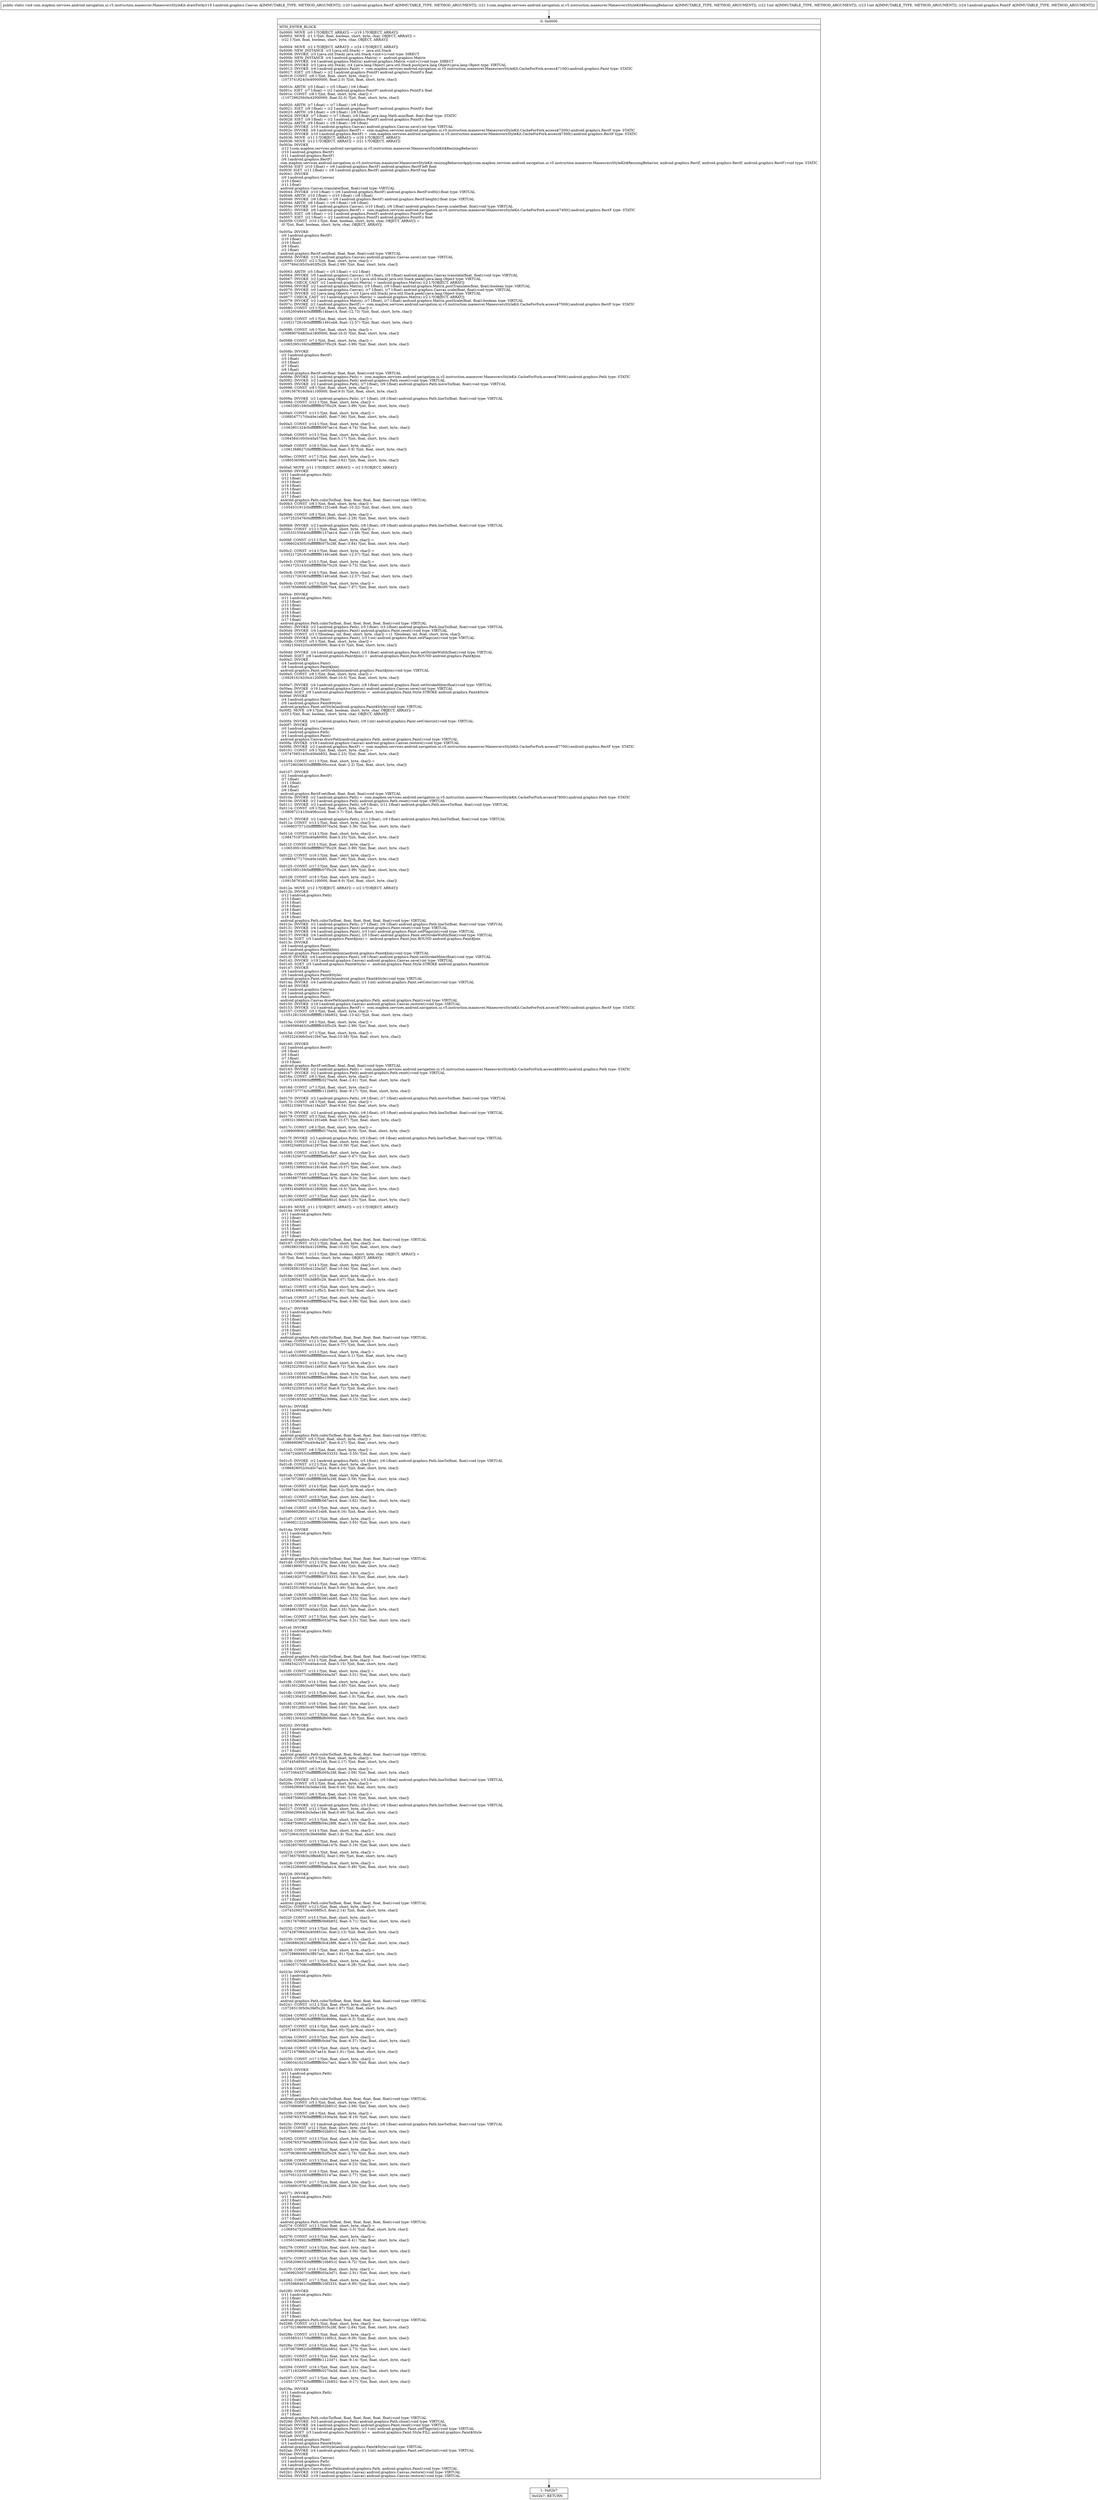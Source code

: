 digraph "CFG forcom.mapbox.services.android.navigation.ui.v5.instruction.maneuver.ManeuversStyleKit.drawFork(Landroid\/graphics\/Canvas;Landroid\/graphics\/RectF;Lcom\/mapbox\/services\/android\/navigation\/ui\/v5\/instruction\/maneuver\/ManeuversStyleKit$ResizingBehavior;IILandroid\/graphics\/PointF;)V" {
Node_0 [shape=record,label="{0\:\ 0x0000|MTH_ENTER_BLOCK\l|0x0000: MOVE  (r0 I:?[OBJECT, ARRAY]) = (r19 I:?[OBJECT, ARRAY]) \l0x0002: MOVE  (r1 I:?[int, float, boolean, short, byte, char, OBJECT, ARRAY]) = \l  (r22 I:?[int, float, boolean, short, byte, char, OBJECT, ARRAY])\l \l0x0004: MOVE  (r2 I:?[OBJECT, ARRAY]) = (r24 I:?[OBJECT, ARRAY]) \l0x0006: NEW_INSTANCE  (r3 I:java.util.Stack) =  java.util.Stack \l0x0008: INVOKE  (r3 I:java.util.Stack) java.util.Stack.\<init\>():void type: DIRECT \l0x000b: NEW_INSTANCE  (r4 I:android.graphics.Matrix) =  android.graphics.Matrix \l0x000d: INVOKE  (r4 I:android.graphics.Matrix) android.graphics.Matrix.\<init\>():void type: DIRECT \l0x0010: INVOKE  (r3 I:java.util.Stack), (r4 I:java.lang.Object) java.util.Stack.push(java.lang.Object):java.lang.Object type: VIRTUAL \l0x0013: INVOKE  (r4 I:android.graphics.Paint) =  com.mapbox.services.android.navigation.ui.v5.instruction.maneuver.ManeuversStyleKit.CacheForFork.access$7100():android.graphics.Paint type: STATIC \l0x0017: IGET  (r5 I:float) = (r2 I:android.graphics.PointF) android.graphics.PointF.x float \l0x0019: CONST  (r6 I:?[int, float, short, byte, char]) = \l  (1073741824(0x40000000, float:2.0) ?[int, float, short, byte, char])\l \l0x001b: ARITH  (r5 I:float) = (r5 I:float) \/ (r6 I:float) \l0x001c: IGET  (r7 I:float) = (r2 I:android.graphics.PointF) android.graphics.PointF.x float \l0x001e: CONST  (r8 I:?[int, float, short, byte, char]) = \l  (1107296256(0x42000000, float:32.0) ?[int, float, short, byte, char])\l \l0x0020: ARITH  (r7 I:float) = (r7 I:float) \/ (r8 I:float) \l0x0021: IGET  (r9 I:float) = (r2 I:android.graphics.PointF) android.graphics.PointF.y float \l0x0023: ARITH  (r9 I:float) = (r9 I:float) \/ (r8 I:float) \l0x0024: INVOKE  (r7 I:float) = (r7 I:float), (r9 I:float) java.lang.Math.min(float, float):float type: STATIC \l0x0028: IGET  (r9 I:float) = (r2 I:android.graphics.PointF) android.graphics.PointF.y float \l0x002a: ARITH  (r9 I:float) = (r9 I:float) \/ (r6 I:float) \l0x002b: INVOKE  (r19 I:android.graphics.Canvas) android.graphics.Canvas.save():int type: VIRTUAL \l0x002e: INVOKE  (r6 I:android.graphics.RectF) =  com.mapbox.services.android.navigation.ui.v5.instruction.maneuver.ManeuversStyleKit.CacheForFork.access$7200():android.graphics.RectF type: STATIC \l0x0032: INVOKE  (r10 I:android.graphics.RectF) =  com.mapbox.services.android.navigation.ui.v5.instruction.maneuver.ManeuversStyleKit.CacheForFork.access$7300():android.graphics.RectF type: STATIC \l0x0036: MOVE  (r11 I:?[OBJECT, ARRAY]) = (r20 I:?[OBJECT, ARRAY]) \l0x0038: MOVE  (r12 I:?[OBJECT, ARRAY]) = (r21 I:?[OBJECT, ARRAY]) \l0x003a: INVOKE  \l  (r12 I:com.mapbox.services.android.navigation.ui.v5.instruction.maneuver.ManeuversStyleKit$ResizingBehavior)\l  (r10 I:android.graphics.RectF)\l  (r11 I:android.graphics.RectF)\l  (r6 I:android.graphics.RectF)\l com.mapbox.services.android.navigation.ui.v5.instruction.maneuver.ManeuversStyleKit.resizingBehaviorApply(com.mapbox.services.android.navigation.ui.v5.instruction.maneuver.ManeuversStyleKit$ResizingBehavior, android.graphics.RectF, android.graphics.RectF, android.graphics.RectF):void type: STATIC \l0x003d: IGET  (r10 I:float) = (r6 I:android.graphics.RectF) android.graphics.RectF.left float \l0x003f: IGET  (r11 I:float) = (r6 I:android.graphics.RectF) android.graphics.RectF.top float \l0x0041: INVOKE  \l  (r0 I:android.graphics.Canvas)\l  (r10 I:float)\l  (r11 I:float)\l android.graphics.Canvas.translate(float, float):void type: VIRTUAL \l0x0044: INVOKE  (r10 I:float) = (r6 I:android.graphics.RectF) android.graphics.RectF.width():float type: VIRTUAL \l0x0048: ARITH  (r10 I:float) = (r10 I:float) \/ (r8 I:float) \l0x0049: INVOKE  (r6 I:float) = (r6 I:android.graphics.RectF) android.graphics.RectF.height():float type: VIRTUAL \l0x004d: ARITH  (r6 I:float) = (r6 I:float) \/ (r8 I:float) \l0x004e: INVOKE  (r0 I:android.graphics.Canvas), (r10 I:float), (r6 I:float) android.graphics.Canvas.scale(float, float):void type: VIRTUAL \l0x0051: INVOKE  (r6 I:android.graphics.RectF) =  com.mapbox.services.android.navigation.ui.v5.instruction.maneuver.ManeuversStyleKit.CacheForFork.access$7400():android.graphics.RectF type: STATIC \l0x0055: IGET  (r8 I:float) = (r2 I:android.graphics.PointF) android.graphics.PointF.x float \l0x0057: IGET  (r2 I:float) = (r2 I:android.graphics.PointF) android.graphics.PointF.y float \l0x0059: CONST  (r10 I:?[int, float, boolean, short, byte, char, OBJECT, ARRAY]) = \l  (0 ?[int, float, boolean, short, byte, char, OBJECT, ARRAY])\l \l0x005a: INVOKE  \l  (r6 I:android.graphics.RectF)\l  (r10 I:float)\l  (r10 I:float)\l  (r8 I:float)\l  (r2 I:float)\l android.graphics.RectF.set(float, float, float, float):void type: VIRTUAL \l0x005d: INVOKE  (r19 I:android.graphics.Canvas) android.graphics.Canvas.save():int type: VIRTUAL \l0x0060: CONST  (r2 I:?[int, float, short, byte, char]) = \l  (1077894185(0x403f5c29, float:2.99) ?[int, float, short, byte, char])\l \l0x0063: ARITH  (r5 I:float) = (r5 I:float) + (r2 I:float) \l0x0064: INVOKE  (r0 I:android.graphics.Canvas), (r5 I:float), (r9 I:float) android.graphics.Canvas.translate(float, float):void type: VIRTUAL \l0x0067: INVOKE  (r2 I:java.lang.Object) = (r3 I:java.util.Stack) java.util.Stack.peek():java.lang.Object type: VIRTUAL \l0x006b: CHECK_CAST  (r2 I:android.graphics.Matrix) = (android.graphics.Matrix) (r2 I:?[OBJECT, ARRAY]) \l0x006d: INVOKE  (r2 I:android.graphics.Matrix), (r5 I:float), (r9 I:float) android.graphics.Matrix.postTranslate(float, float):boolean type: VIRTUAL \l0x0070: INVOKE  (r0 I:android.graphics.Canvas), (r7 I:float), (r7 I:float) android.graphics.Canvas.scale(float, float):void type: VIRTUAL \l0x0073: INVOKE  (r2 I:java.lang.Object) = (r3 I:java.util.Stack) java.util.Stack.peek():java.lang.Object type: VIRTUAL \l0x0077: CHECK_CAST  (r2 I:android.graphics.Matrix) = (android.graphics.Matrix) (r2 I:?[OBJECT, ARRAY]) \l0x0079: INVOKE  (r2 I:android.graphics.Matrix), (r7 I:float), (r7 I:float) android.graphics.Matrix.postScale(float, float):boolean type: VIRTUAL \l0x007c: INVOKE  (r2 I:android.graphics.RectF) =  com.mapbox.services.android.navigation.ui.v5.instruction.maneuver.ManeuversStyleKit.CacheForFork.access$7500():android.graphics.RectF type: STATIC \l0x0080: CONST  (r3 I:?[int, float, short, byte, char]) = \l  (\-1052004844(0xffffffffc14bae14, float:\-12.73) ?[int, float, short, byte, char])\l \l0x0083: CONST  (r5 I:?[int, float, short, byte, char]) = \l  (\-1052172616(0xffffffffc1491eb8, float:\-12.57) ?[int, float, short, byte, char])\l \l0x0086: CONST  (r6 I:?[int, float, short, byte, char]) = \l  (1098907648(0x41800000, float:16.0) ?[int, float, short, byte, char])\l \l0x0088: CONST  (r7 I:?[int, float, short, byte, char]) = \l  (\-1065395159(0xffffffffc07f5c29, float:\-3.99) ?[int, float, short, byte, char])\l \l0x008b: INVOKE  \l  (r2 I:android.graphics.RectF)\l  (r5 I:float)\l  (r3 I:float)\l  (r7 I:float)\l  (r6 I:float)\l android.graphics.RectF.set(float, float, float, float):void type: VIRTUAL \l0x008e: INVOKE  (r2 I:android.graphics.Path) =  com.mapbox.services.android.navigation.ui.v5.instruction.maneuver.ManeuversStyleKit.CacheForFork.access$7600():android.graphics.Path type: STATIC \l0x0092: INVOKE  (r2 I:android.graphics.Path) android.graphics.Path.reset():void type: VIRTUAL \l0x0095: INVOKE  (r2 I:android.graphics.Path), (r7 I:float), (r6 I:float) android.graphics.Path.moveTo(float, float):void type: VIRTUAL \l0x0098: CONST  (r8 I:?[int, float, short, byte, char]) = \l  (1091567616(0x41100000, float:9.0) ?[int, float, short, byte, char])\l \l0x009a: INVOKE  (r2 I:android.graphics.Path), (r7 I:float), (r8 I:float) android.graphics.Path.lineTo(float, float):void type: VIRTUAL \l0x009d: CONST  (r12 I:?[int, float, short, byte, char]) = \l  (\-1065395159(0xffffffffc07f5c29, float:\-3.99) ?[int, float, short, byte, char])\l \l0x00a0: CONST  (r13 I:?[int, float, short, byte, char]) = \l  (1088547717(0x40e1eb85, float:7.06) ?[int, float, short, byte, char])\l \l0x00a3: CONST  (r14 I:?[int, float, short, byte, char]) = \l  (\-1063801324(0xffffffffc097ae14, float:\-4.74) ?[int, float, short, byte, char])\l \l0x00a6: CONST  (r15 I:?[int, float, short, byte, char]) = \l  (1084584100(0x40a570a4, float:5.17) ?[int, float, short, byte, char])\l \l0x00a9: CONST  (r16 I:?[int, float, short, byte, char]) = \l  (\-1061368627(0xffffffffc0bccccd, float:\-5.9) ?[int, float, short, byte, char])\l \l0x00ac: CONST  (r17 I:?[int, float, short, byte, char]) = \l  (1080536596(0x4067ae14, float:3.62) ?[int, float, short, byte, char])\l \l0x00af: MOVE  (r11 I:?[OBJECT, ARRAY]) = (r2 I:?[OBJECT, ARRAY]) \l0x00b0: INVOKE  \l  (r11 I:android.graphics.Path)\l  (r12 I:float)\l  (r13 I:float)\l  (r14 I:float)\l  (r15 I:float)\l  (r16 I:float)\l  (r17 I:float)\l android.graphics.Path.cubicTo(float, float, float, float, float, float):void type: VIRTUAL \l0x00b3: CONST  (r8 I:?[int, float, short, byte, char]) = \l  (\-1054531912(0xffffffffc1251eb8, float:\-10.32) ?[int, float, short, byte, char])\l \l0x00b6: CONST  (r9 I:?[int, float, short, byte, char]) = \l  (\-1072525476(0xffffffffc0128f5c, float:\-2.29) ?[int, float, short, byte, char])\l \l0x00b9: INVOKE  (r2 I:android.graphics.Path), (r8 I:float), (r9 I:float) android.graphics.Path.lineTo(float, float):void type: VIRTUAL \l0x00bc: CONST  (r12 I:?[int, float, short, byte, char]) = \l  (\-1053315564(0xffffffffc137ae14, float:\-11.48) ?[int, float, short, byte, char])\l \l0x00bf: CONST  (r13 I:?[int, float, short, byte, char]) = \l  (\-1066024305(0xffffffffc075c28f, float:\-3.84) ?[int, float, short, byte, char])\l \l0x00c2: CONST  (r14 I:?[int, float, short, byte, char]) = \l  (\-1052172616(0xffffffffc1491eb8, float:\-12.57) ?[int, float, short, byte, char])\l \l0x00c5: CONST  (r15 I:?[int, float, short, byte, char]) = \l  (\-1061725143(0xffffffffc0b75c29, float:\-5.73) ?[int, float, short, byte, char])\l \l0x00c8: CONST  (r16 I:?[int, float, short, byte, char]) = \l  (\-1052172616(0xffffffffc1491eb8, float:\-12.57) ?[int, float, short, byte, char])\l \l0x00cb: CONST  (r17 I:?[int, float, short, byte, char]) = \l  (\-1057656668(0xffffffffc0f570a4, float:\-7.67) ?[int, float, short, byte, char])\l \l0x00ce: INVOKE  \l  (r11 I:android.graphics.Path)\l  (r12 I:float)\l  (r13 I:float)\l  (r14 I:float)\l  (r15 I:float)\l  (r16 I:float)\l  (r17 I:float)\l android.graphics.Path.cubicTo(float, float, float, float, float, float):void type: VIRTUAL \l0x00d1: INVOKE  (r2 I:android.graphics.Path), (r5 I:float), (r3 I:float) android.graphics.Path.lineTo(float, float):void type: VIRTUAL \l0x00d4: INVOKE  (r4 I:android.graphics.Paint) android.graphics.Paint.reset():void type: VIRTUAL \l0x00d7: CONST  (r3 I:?[boolean, int, float, short, byte, char]) = (1 ?[boolean, int, float, short, byte, char]) \l0x00d8: INVOKE  (r4 I:android.graphics.Paint), (r3 I:int) android.graphics.Paint.setFlags(int):void type: VIRTUAL \l0x00db: CONST  (r5 I:?[int, float, short, byte, char]) = \l  (1082130432(0x40800000, float:4.0) ?[int, float, short, byte, char])\l \l0x00dd: INVOKE  (r4 I:android.graphics.Paint), (r5 I:float) android.graphics.Paint.setStrokeWidth(float):void type: VIRTUAL \l0x00e0: SGET  (r8 I:android.graphics.Paint$Join) =  android.graphics.Paint.Join.ROUND android.graphics.Paint$Join \l0x00e2: INVOKE  \l  (r4 I:android.graphics.Paint)\l  (r8 I:android.graphics.Paint$Join)\l android.graphics.Paint.setStrokeJoin(android.graphics.Paint$Join):void type: VIRTUAL \l0x00e5: CONST  (r8 I:?[int, float, short, byte, char]) = \l  (1092616192(0x41200000, float:10.0) ?[int, float, short, byte, char])\l \l0x00e7: INVOKE  (r4 I:android.graphics.Paint), (r8 I:float) android.graphics.Paint.setStrokeMiter(float):void type: VIRTUAL \l0x00ea: INVOKE  (r19 I:android.graphics.Canvas) android.graphics.Canvas.save():int type: VIRTUAL \l0x00ed: SGET  (r9 I:android.graphics.Paint$Style) =  android.graphics.Paint.Style.STROKE android.graphics.Paint$Style \l0x00ef: INVOKE  \l  (r4 I:android.graphics.Paint)\l  (r9 I:android.graphics.Paint$Style)\l android.graphics.Paint.setStyle(android.graphics.Paint$Style):void type: VIRTUAL \l0x00f2: MOVE  (r9 I:?[int, float, boolean, short, byte, char, OBJECT, ARRAY]) = \l  (r23 I:?[int, float, boolean, short, byte, char, OBJECT, ARRAY])\l \l0x00f4: INVOKE  (r4 I:android.graphics.Paint), (r9 I:int) android.graphics.Paint.setColor(int):void type: VIRTUAL \l0x00f7: INVOKE  \l  (r0 I:android.graphics.Canvas)\l  (r2 I:android.graphics.Path)\l  (r4 I:android.graphics.Paint)\l android.graphics.Canvas.drawPath(android.graphics.Path, android.graphics.Paint):void type: VIRTUAL \l0x00fa: INVOKE  (r19 I:android.graphics.Canvas) android.graphics.Canvas.restore():void type: VIRTUAL \l0x00fd: INVOKE  (r2 I:android.graphics.RectF) =  com.mapbox.services.android.navigation.ui.v5.instruction.maneuver.ManeuversStyleKit.CacheForFork.access$7700():android.graphics.RectF type: STATIC \l0x0101: CONST  (r9 I:?[int, float, short, byte, char]) = \l  (1074706514(0x400eb852, float:2.23) ?[int, float, short, byte, char])\l \l0x0104: CONST  (r11 I:?[int, float, short, byte, char]) = \l  (\-1072902963(0xffffffffc00ccccd, float:\-2.2) ?[int, float, short, byte, char])\l \l0x0107: INVOKE  \l  (r2 I:android.graphics.RectF)\l  (r7 I:float)\l  (r11 I:float)\l  (r9 I:float)\l  (r6 I:float)\l android.graphics.RectF.set(float, float, float, float):void type: VIRTUAL \l0x010a: INVOKE  (r2 I:android.graphics.Path) =  com.mapbox.services.android.navigation.ui.v5.instruction.maneuver.ManeuversStyleKit.CacheForFork.access$7800():android.graphics.Path type: STATIC \l0x010e: INVOKE  (r2 I:android.graphics.Path) android.graphics.Path.reset():void type: VIRTUAL \l0x0111: INVOKE  (r2 I:android.graphics.Path), (r9 I:float), (r11 I:float) android.graphics.Path.moveTo(float, float):void type: VIRTUAL \l0x0114: CONST  (r9 I:?[int, float, short, byte, char]) = \l  (1080872141(0x406ccccd, float:3.7) ?[int, float, short, byte, char])\l \l0x0117: INVOKE  (r2 I:android.graphics.Path), (r11 I:float), (r9 I:float) android.graphics.Path.lineTo(float, float):void type: VIRTUAL \l0x011a: CONST  (r13 I:?[int, float, short, byte, char]) = \l  (\-1068037571(0xffffffffc0570a3d, float:\-3.36) ?[int, float, short, byte, char])\l \l0x011d: CONST  (r14 I:?[int, float, short, byte, char]) = \l  (1084751872(0x40a80000, float:5.25) ?[int, float, short, byte, char])\l \l0x011f: CONST  (r15 I:?[int, float, short, byte, char]) = \l  (\-1065395159(0xffffffffc07f5c29, float:\-3.99) ?[int, float, short, byte, char])\l \l0x0122: CONST  (r16 I:?[int, float, short, byte, char]) = \l  (1088547717(0x40e1eb85, float:7.06) ?[int, float, short, byte, char])\l \l0x0125: CONST  (r17 I:?[int, float, short, byte, char]) = \l  (\-1065395159(0xffffffffc07f5c29, float:\-3.99) ?[int, float, short, byte, char])\l \l0x0128: CONST  (r18 I:?[int, float, short, byte, char]) = \l  (1091567616(0x41100000, float:9.0) ?[int, float, short, byte, char])\l \l0x012a: MOVE  (r12 I:?[OBJECT, ARRAY]) = (r2 I:?[OBJECT, ARRAY]) \l0x012b: INVOKE  \l  (r12 I:android.graphics.Path)\l  (r13 I:float)\l  (r14 I:float)\l  (r15 I:float)\l  (r16 I:float)\l  (r17 I:float)\l  (r18 I:float)\l android.graphics.Path.cubicTo(float, float, float, float, float, float):void type: VIRTUAL \l0x012e: INVOKE  (r2 I:android.graphics.Path), (r7 I:float), (r6 I:float) android.graphics.Path.lineTo(float, float):void type: VIRTUAL \l0x0131: INVOKE  (r4 I:android.graphics.Paint) android.graphics.Paint.reset():void type: VIRTUAL \l0x0134: INVOKE  (r4 I:android.graphics.Paint), (r3 I:int) android.graphics.Paint.setFlags(int):void type: VIRTUAL \l0x0137: INVOKE  (r4 I:android.graphics.Paint), (r5 I:float) android.graphics.Paint.setStrokeWidth(float):void type: VIRTUAL \l0x013a: SGET  (r5 I:android.graphics.Paint$Join) =  android.graphics.Paint.Join.ROUND android.graphics.Paint$Join \l0x013c: INVOKE  \l  (r4 I:android.graphics.Paint)\l  (r5 I:android.graphics.Paint$Join)\l android.graphics.Paint.setStrokeJoin(android.graphics.Paint$Join):void type: VIRTUAL \l0x013f: INVOKE  (r4 I:android.graphics.Paint), (r8 I:float) android.graphics.Paint.setStrokeMiter(float):void type: VIRTUAL \l0x0142: INVOKE  (r19 I:android.graphics.Canvas) android.graphics.Canvas.save():int type: VIRTUAL \l0x0145: SGET  (r5 I:android.graphics.Paint$Style) =  android.graphics.Paint.Style.STROKE android.graphics.Paint$Style \l0x0147: INVOKE  \l  (r4 I:android.graphics.Paint)\l  (r5 I:android.graphics.Paint$Style)\l android.graphics.Paint.setStyle(android.graphics.Paint$Style):void type: VIRTUAL \l0x014a: INVOKE  (r4 I:android.graphics.Paint), (r1 I:int) android.graphics.Paint.setColor(int):void type: VIRTUAL \l0x014d: INVOKE  \l  (r0 I:android.graphics.Canvas)\l  (r2 I:android.graphics.Path)\l  (r4 I:android.graphics.Paint)\l android.graphics.Canvas.drawPath(android.graphics.Path, android.graphics.Paint):void type: VIRTUAL \l0x0150: INVOKE  (r19 I:android.graphics.Canvas) android.graphics.Canvas.restore():void type: VIRTUAL \l0x0153: INVOKE  (r2 I:android.graphics.RectF) =  com.mapbox.services.android.navigation.ui.v5.instruction.maneuver.ManeuversStyleKit.CacheForFork.access$7900():android.graphics.RectF type: STATIC \l0x0157: CONST  (r5 I:?[int, float, short, byte, char]) = \l  (\-1051281326(0xffffffffc156b852, float:\-13.42) ?[int, float, short, byte, char])\l \l0x015a: CONST  (r6 I:?[int, float, short, byte, char]) = \l  (\-1069589463(0xffffffffc03f5c29, float:\-2.99) ?[int, float, short, byte, char])\l \l0x015d: CONST  (r7 I:?[int, float, short, byte, char]) = \l  (1093224366(0x412947ae, float:10.58) ?[int, float, short, byte, char])\l \l0x0160: INVOKE  \l  (r2 I:android.graphics.RectF)\l  (r6 I:float)\l  (r5 I:float)\l  (r7 I:float)\l  (r10 I:float)\l android.graphics.RectF.set(float, float, float, float):void type: VIRTUAL \l0x0163: INVOKE  (r2 I:android.graphics.Path) =  com.mapbox.services.android.navigation.ui.v5.instruction.maneuver.ManeuversStyleKit.CacheForFork.access$8000():android.graphics.Path type: STATIC \l0x0167: INVOKE  (r2 I:android.graphics.Path) android.graphics.Path.reset():void type: VIRTUAL \l0x016a: CONST  (r6 I:?[int, float, short, byte, char]) = \l  (\-1071183299(0xffffffffc0270a3d, float:\-2.61) ?[int, float, short, byte, char])\l \l0x016d: CONST  (r7 I:?[int, float, short, byte, char]) = \l  (\-1055737774(0xffffffffc112b852, float:\-9.17) ?[int, float, short, byte, char])\l \l0x0170: INVOKE  (r2 I:android.graphics.Path), (r6 I:float), (r7 I:float) android.graphics.Path.moveTo(float, float):void type: VIRTUAL \l0x0173: CONST  (r6 I:?[int, float, short, byte, char]) = \l  (1092133847(0x4118a3d7, float:9.54) ?[int, float, short, byte, char])\l \l0x0176: INVOKE  (r2 I:android.graphics.Path), (r6 I:float), (r5 I:float) android.graphics.Path.lineTo(float, float):void type: VIRTUAL \l0x0179: CONST  (r5 I:?[int, float, short, byte, char]) = \l  (1093213880(0x41291eb8, float:10.57) ?[int, float, short, byte, char])\l \l0x017c: CONST  (r6 I:?[int, float, short, byte, char]) = \l  (\-1089009091(0xffffffffbf170a3d, float:\-0.59) ?[int, float, short, byte, char])\l \l0x017f: INVOKE  (r2 I:android.graphics.Path), (r5 I:float), (r6 I:float) android.graphics.Path.lineTo(float, float):void type: VIRTUAL \l0x0182: CONST  (r12 I:?[int, float, short, byte, char]) = \l  (1093234852(0x412970a4, float:10.59) ?[int, float, short, byte, char])\l \l0x0185: CONST  (r13 I:?[int, float, short, byte, char]) = \l  (\-1091525673(0xffffffffbef0a3d7, float:\-0.47) ?[int, float, short, byte, char])\l \l0x0188: CONST  (r14 I:?[int, float, short, byte, char]) = \l  (1093213880(0x41291eb8, float:10.57) ?[int, float, short, byte, char])\l \l0x018b: CONST  (r15 I:?[int, float, short, byte, char]) = \l  (\-1095887749(0xffffffffbeae147b, float:\-0.34) ?[int, float, short, byte, char])\l \l0x018e: CONST  (r16 I:?[int, float, short, byte, char]) = \l  (1093140480(0x41280000, float:10.5) ?[int, float, short, byte, char])\l \l0x0190: CONST  (r17 I:?[int, float, short, byte, char]) = \l  (\-1100249825(0xffffffffbe6b851f, float:\-0.23) ?[int, float, short, byte, char])\l \l0x0193: MOVE  (r11 I:?[OBJECT, ARRAY]) = (r2 I:?[OBJECT, ARRAY]) \l0x0194: INVOKE  \l  (r11 I:android.graphics.Path)\l  (r12 I:float)\l  (r13 I:float)\l  (r14 I:float)\l  (r15 I:float)\l  (r16 I:float)\l  (r17 I:float)\l android.graphics.Path.cubicTo(float, float, float, float, float, float):void type: VIRTUAL \l0x0197: CONST  (r12 I:?[int, float, short, byte, char]) = \l  (1092983194(0x4125999a, float:10.35) ?[int, float, short, byte, char])\l \l0x019a: CONST  (r13 I:?[int, float, boolean, short, byte, char, OBJECT, ARRAY]) = \l  (0 ?[int, float, boolean, short, byte, char, OBJECT, ARRAY])\l \l0x019b: CONST  (r14 I:?[int, float, short, byte, char]) = \l  (1092658135(0x4120a3d7, float:10.04) ?[int, float, short, byte, char])\l \l0x019e: CONST  (r15 I:?[int, float, short, byte, char]) = \l  (1032805417(0x3d8f5c29, float:0.07) ?[int, float, short, byte, char])\l \l0x01a1: CONST  (r16 I:?[int, float, short, byte, char]) = \l  (1092416963(0x411cf5c3, float:9.81) ?[int, float, short, byte, char])\l \l0x01a4: CONST  (r17 I:?[int, float, short, byte, char]) = \l  (\-1113336054(0xffffffffbda3d70a, float:\-0.08) ?[int, float, short, byte, char])\l \l0x01a7: INVOKE  \l  (r11 I:android.graphics.Path)\l  (r12 I:float)\l  (r13 I:float)\l  (r14 I:float)\l  (r15 I:float)\l  (r16 I:float)\l  (r17 I:float)\l android.graphics.Path.cubicTo(float, float, float, float, float, float):void type: VIRTUAL \l0x01aa: CONST  (r12 I:?[int, float, short, byte, char]) = \l  (1092375020(0x411c51ec, float:9.77) ?[int, float, short, byte, char])\l \l0x01ad: CONST  (r13 I:?[int, float, short, byte, char]) = \l  (\-1110651699(0xffffffffbdcccccd, float:\-0.1) ?[int, float, short, byte, char])\l \l0x01b0: CONST  (r14 I:?[int, float, short, byte, char]) = \l  (1092322591(0x411b851f, float:9.72) ?[int, float, short, byte, char])\l \l0x01b3: CONST  (r15 I:?[int, float, short, byte, char]) = \l  (\-1105618534(0xffffffffbe19999a, float:\-0.15) ?[int, float, short, byte, char])\l \l0x01b6: CONST  (r16 I:?[int, float, short, byte, char]) = \l  (1092322591(0x411b851f, float:9.72) ?[int, float, short, byte, char])\l \l0x01b9: CONST  (r17 I:?[int, float, short, byte, char]) = \l  (\-1105618534(0xffffffffbe19999a, float:\-0.15) ?[int, float, short, byte, char])\l \l0x01bc: INVOKE  \l  (r11 I:android.graphics.Path)\l  (r12 I:float)\l  (r13 I:float)\l  (r14 I:float)\l  (r15 I:float)\l  (r16 I:float)\l  (r17 I:float)\l android.graphics.Path.cubicTo(float, float, float, float, float, float):void type: VIRTUAL \l0x01bf: CONST  (r5 I:?[int, float, short, byte, char]) = \l  (1086890967(0x40c8a3d7, float:6.27) ?[int, float, short, byte, char])\l \l0x01c2: CONST  (r6 I:?[int, float, short, byte, char]) = \l  (\-1067240653(0xffffffffc0633333, float:\-3.55) ?[int, float, short, byte, char])\l \l0x01c5: INVOKE  (r2 I:android.graphics.Path), (r5 I:float), (r6 I:float) android.graphics.Path.lineTo(float, float):void type: VIRTUAL \l0x01c8: CONST  (r12 I:?[int, float, short, byte, char]) = \l  (1086828052(0x40c7ae14, float:6.24) ?[int, float, short, byte, char])\l \l0x01cb: CONST  (r13 I:?[int, float, short, byte, char]) = \l  (\-1067072881(0xffffffffc065c28f, float:\-3.59) ?[int, float, short, byte, char])\l \l0x01ce: CONST  (r14 I:?[int, float, short, byte, char]) = \l  (1086744166(0x40c66666, float:6.2) ?[int, float, short, byte, char])\l \l0x01d1: CONST  (r15 I:?[int, float, short, byte, char]) = \l  (\-1066947052(0xffffffffc067ae14, float:\-3.62) ?[int, float, short, byte, char])\l \l0x01d4: CONST  (r16 I:?[int, float, short, byte, char]) = \l  (1086660280(0x40c51eb8, float:6.16) ?[int, float, short, byte, char])\l \l0x01d7: CONST  (r17 I:?[int, float, short, byte, char]) = \l  (\-1066821222(0xffffffffc069999a, float:\-3.65) ?[int, float, short, byte, char])\l \l0x01da: INVOKE  \l  (r11 I:android.graphics.Path)\l  (r12 I:float)\l  (r13 I:float)\l  (r14 I:float)\l  (r15 I:float)\l  (r16 I:float)\l  (r17 I:float)\l android.graphics.Path.cubicTo(float, float, float, float, float, float):void type: VIRTUAL \l0x01dd: CONST  (r12 I:?[int, float, short, byte, char]) = \l  (1086198907(0x40be147b, float:5.94) ?[int, float, short, byte, char])\l \l0x01e0: CONST  (r13 I:?[int, float, short, byte, char]) = \l  (\-1066192077(0xffffffffc0733333, float:\-3.8) ?[int, float, short, byte, char])\l \l0x01e3: CONST  (r14 I:?[int, float, short, byte, char]) = \l  (1085255188(0x40afae14, float:5.49) ?[int, float, short, byte, char])\l \l0x01e6: CONST  (r15 I:?[int, float, short, byte, char]) = \l  (\-1067324539(0xffffffffc061eb85, float:\-3.53) ?[int, float, short, byte, char])\l \l0x01e9: CONST  (r16 I:?[int, float, short, byte, char]) = \l  (1084961587(0x40ab3333, float:5.35) ?[int, float, short, byte, char])\l \l0x01ec: CONST  (r17 I:?[int, float, short, byte, char]) = \l  (\-1068247286(0xffffffffc053d70a, float:\-3.31) ?[int, float, short, byte, char])\l \l0x01ef: INVOKE  \l  (r11 I:android.graphics.Path)\l  (r12 I:float)\l  (r13 I:float)\l  (r14 I:float)\l  (r15 I:float)\l  (r16 I:float)\l  (r17 I:float)\l android.graphics.Path.cubicTo(float, float, float, float, float, float):void type: VIRTUAL \l0x01f2: CONST  (r12 I:?[int, float, short, byte, char]) = \l  (1084542157(0x40a4cccd, float:5.15) ?[int, float, short, byte, char])\l \l0x01f5: CONST  (r13 I:?[int, float, short, byte, char]) = \l  (\-1069505577(0xffffffffc040a3d7, float:\-3.01) ?[int, float, short, byte, char])\l \l0x01f8: CONST  (r14 I:?[int, float, short, byte, char]) = \l  (1081501286(0x40766666, float:3.85) ?[int, float, short, byte, char])\l \l0x01fb: CONST  (r15 I:?[int, float, short, byte, char]) = \l  (\-1082130432(0xffffffffbf800000, float:\-1.0) ?[int, float, short, byte, char])\l \l0x01fd: CONST  (r16 I:?[int, float, short, byte, char]) = \l  (1081501286(0x40766666, float:3.85) ?[int, float, short, byte, char])\l \l0x0200: CONST  (r17 I:?[int, float, short, byte, char]) = \l  (\-1082130432(0xffffffffbf800000, float:\-1.0) ?[int, float, short, byte, char])\l \l0x0202: INVOKE  \l  (r11 I:android.graphics.Path)\l  (r12 I:float)\l  (r13 I:float)\l  (r14 I:float)\l  (r15 I:float)\l  (r16 I:float)\l  (r17 I:float)\l android.graphics.Path.cubicTo(float, float, float, float, float, float):void type: VIRTUAL \l0x0205: CONST  (r5 I:?[int, float, short, byte, char]) = \l  (1074454856(0x400ae148, float:2.17) ?[int, float, short, byte, char])\l \l0x0208: CONST  (r6 I:?[int, float, short, byte, char]) = \l  (\-1073364337(0xffffffffc005c28f, float:\-2.09) ?[int, float, short, byte, char])\l \l0x020b: INVOKE  (r2 I:android.graphics.Path), (r5 I:float), (r6 I:float) android.graphics.Path.lineTo(float, float):void type: VIRTUAL \l0x020e: CONST  (r5 I:?[int, float, short, byte, char]) = \l  (1056629064(0x3efae148, float:0.49) ?[int, float, short, byte, char])\l \l0x0211: CONST  (r6 I:?[int, float, short, byte, char]) = \l  (\-1068750602(0xffffffffc04c28f6, float:\-3.19) ?[int, float, short, byte, char])\l \l0x0214: INVOKE  (r2 I:android.graphics.Path), (r5 I:float), (r6 I:float) android.graphics.Path.lineTo(float, float):void type: VIRTUAL \l0x0217: CONST  (r12 I:?[int, float, short, byte, char]) = \l  (1056629064(0x3efae148, float:0.49) ?[int, float, short, byte, char])\l \l0x021a: CONST  (r13 I:?[int, float, short, byte, char]) = \l  (\-1068750602(0xffffffffc04c28f6, float:\-3.19) ?[int, float, short, byte, char])\l \l0x021d: CONST  (r14 I:?[int, float, short, byte, char]) = \l  (1072064102(0x3fe66666, float:1.8) ?[int, float, short, byte, char])\l \l0x0220: CONST  (r15 I:?[int, float, short, byte, char]) = \l  (\-1062857605(0xffffffffc0a6147b, float:\-5.19) ?[int, float, short, byte, char])\l \l0x0223: CONST  (r16 I:?[int, float, short, byte, char]) = \l  (1073657938(0x3ffeb852, float:1.99) ?[int, float, short, byte, char])\l \l0x0226: CONST  (r17 I:?[int, float, short, byte, char]) = \l  (\-1062228460(0xffffffffc0afae14, float:\-5.49) ?[int, float, short, byte, char])\l \l0x0229: INVOKE  \l  (r11 I:android.graphics.Path)\l  (r12 I:float)\l  (r13 I:float)\l  (r14 I:float)\l  (r15 I:float)\l  (r16 I:float)\l  (r17 I:float)\l android.graphics.Path.cubicTo(float, float, float, float, float, float):void type: VIRTUAL \l0x022c: CONST  (r12 I:?[int, float, short, byte, char]) = \l  (1074329027(0x4008f5c3, float:2.14) ?[int, float, short, byte, char])\l \l0x022f: CONST  (r13 I:?[int, float, short, byte, char]) = \l  (\-1061767086(0xffffffffc0b6b852, float:\-5.71) ?[int, float, short, byte, char])\l \l0x0232: CONST  (r14 I:?[int, float, short, byte, char]) = \l  (1074287084(0x400851ec, float:2.13) ?[int, float, short, byte, char])\l \l0x0235: CONST  (r15 I:?[int, float, short, byte, char]) = \l  (\-1060886282(0xffffffffc0c428f6, float:\-6.13) ?[int, float, short, byte, char])\l \l0x0238: CONST  (r16 I:?[int, float, short, byte, char]) = \l  (1072986849(0x3ff47ae1, float:1.91) ?[int, float, short, byte, char])\l \l0x023b: CONST  (r17 I:?[int, float, short, byte, char]) = \l  (\-1060571709(0xffffffffc0c8f5c3, float:\-6.28) ?[int, float, short, byte, char])\l \l0x023e: INVOKE  \l  (r11 I:android.graphics.Path)\l  (r12 I:float)\l  (r13 I:float)\l  (r14 I:float)\l  (r15 I:float)\l  (r16 I:float)\l  (r17 I:float)\l android.graphics.Path.cubicTo(float, float, float, float, float, float):void type: VIRTUAL \l0x0241: CONST  (r12 I:?[int, float, short, byte, char]) = \l  (1072651305(0x3fef5c29, float:1.87) ?[int, float, short, byte, char])\l \l0x0244: CONST  (r13 I:?[int, float, short, byte, char]) = \l  (\-1060529766(0xffffffffc0c9999a, float:\-6.3) ?[int, float, short, byte, char])\l \l0x0247: CONST  (r14 I:?[int, float, short, byte, char]) = \l  (1072483533(0x3feccccd, float:1.85) ?[int, float, short, byte, char])\l \l0x024a: CONST  (r15 I:?[int, float, short, byte, char]) = \l  (\-1060382966(0xffffffffc0cbd70a, float:\-6.37) ?[int, float, short, byte, char])\l \l0x024d: CONST  (r16 I:?[int, float, short, byte, char]) = \l  (1072147988(0x3fe7ae14, float:1.81) ?[int, float, short, byte, char])\l \l0x0250: CONST  (r17 I:?[int, float, short, byte, char]) = \l  (\-1060341023(0xffffffffc0cc7ae1, float:\-6.39) ?[int, float, short, byte, char])\l \l0x0253: INVOKE  \l  (r11 I:android.graphics.Path)\l  (r12 I:float)\l  (r13 I:float)\l  (r14 I:float)\l  (r15 I:float)\l  (r16 I:float)\l  (r17 I:float)\l android.graphics.Path.cubicTo(float, float, float, float, float, float):void type: VIRTUAL \l0x0256: CONST  (r5 I:?[int, float, short, byte, char]) = \l  (\-1070889697(0xffffffffc02b851f, float:\-2.68) ?[int, float, short, byte, char])\l \l0x0259: CONST  (r6 I:?[int, float, short, byte, char]) = \l  (\-1056765379(0xffffffffc1030a3d, float:\-8.19) ?[int, float, short, byte, char])\l \l0x025c: INVOKE  (r2 I:android.graphics.Path), (r5 I:float), (r6 I:float) android.graphics.Path.lineTo(float, float):void type: VIRTUAL \l0x025f: CONST  (r12 I:?[int, float, short, byte, char]) = \l  (\-1070889697(0xffffffffc02b851f, float:\-2.68) ?[int, float, short, byte, char])\l \l0x0262: CONST  (r13 I:?[int, float, short, byte, char]) = \l  (\-1056765379(0xffffffffc1030a3d, float:\-8.19) ?[int, float, short, byte, char])\l \l0x0265: CONST  (r14 I:?[int, float, short, byte, char]) = \l  (\-1070638039(0xffffffffc02f5c29, float:\-2.74) ?[int, float, short, byte, char])\l \l0x0268: CONST  (r15 I:?[int, float, short, byte, char]) = \l  (\-1056723436(0xffffffffc103ae14, float:\-8.23) ?[int, float, short, byte, char])\l \l0x026b: CONST  (r16 I:?[int, float, short, byte, char]) = \l  (\-1070512210(0xffffffffc03147ae, float:\-2.77) ?[int, float, short, byte, char])\l \l0x026e: CONST  (r17 I:?[int, float, short, byte, char]) = \l  (\-1056691978(0xffffffffc10428f6, float:\-8.26) ?[int, float, short, byte, char])\l \l0x0271: INVOKE  \l  (r11 I:android.graphics.Path)\l  (r12 I:float)\l  (r13 I:float)\l  (r14 I:float)\l  (r15 I:float)\l  (r16 I:float)\l  (r17 I:float)\l android.graphics.Path.cubicTo(float, float, float, float, float, float):void type: VIRTUAL \l0x0274: CONST  (r12 I:?[int, float, short, byte, char]) = \l  (\-1069547520(0xffffffffc0400000, float:\-3.0) ?[int, float, short, byte, char])\l \l0x0276: CONST  (r13 I:?[int, float, short, byte, char]) = \l  (\-1056534692(0xffffffffc1068f5c, float:\-8.41) ?[int, float, short, byte, char])\l \l0x0279: CONST  (r14 I:?[int, float, short, byte, char]) = \l  (\-1069295862(0xffffffffc043d70a, float:\-3.06) ?[int, float, short, byte, char])\l \l0x027c: CONST  (r15 I:?[int, float, short, byte, char]) = \l  (\-1056209633(0xffffffffc10b851f, float:\-8.72) ?[int, float, short, byte, char])\l \l0x027f: CONST  (r16 I:?[int, float, short, byte, char]) = \l  (\-1069925007(0xffffffffc03a3d71, float:\-2.91) ?[int, float, short, byte, char])\l \l0x0282: CONST  (r17 I:?[int, float, short, byte, char]) = \l  (\-1055968461(0xffffffffc10f3333, float:\-8.95) ?[int, float, short, byte, char])\l \l0x0285: INVOKE  \l  (r11 I:android.graphics.Path)\l  (r12 I:float)\l  (r13 I:float)\l  (r14 I:float)\l  (r15 I:float)\l  (r16 I:float)\l  (r17 I:float)\l android.graphics.Path.cubicTo(float, float, float, float, float, float):void type: VIRTUAL \l0x0288: CONST  (r12 I:?[int, float, short, byte, char]) = \l  (\-1070218609(0xffffffffc035c28f, float:\-2.84) ?[int, float, short, byte, char])\l \l0x028b: CONST  (r13 I:?[int, float, short, byte, char]) = \l  (\-1055853117(0xffffffffc110f5c3, float:\-9.06) ?[int, float, short, byte, char])\l \l0x028e: CONST  (r14 I:?[int, float, short, byte, char]) = \l  (\-1070679982(0xffffffffc02eb852, float:\-2.73) ?[int, float, short, byte, char])\l \l0x0291: CONST  (r15 I:?[int, float, short, byte, char]) = \l  (\-1055769231(0xffffffffc1123d71, float:\-9.14) ?[int, float, short, byte, char])\l \l0x0294: CONST  (r16 I:?[int, float, short, byte, char]) = \l  (\-1071183299(0xffffffffc0270a3d, float:\-2.61) ?[int, float, short, byte, char])\l \l0x0297: CONST  (r17 I:?[int, float, short, byte, char]) = \l  (\-1055737774(0xffffffffc112b852, float:\-9.17) ?[int, float, short, byte, char])\l \l0x029a: INVOKE  \l  (r11 I:android.graphics.Path)\l  (r12 I:float)\l  (r13 I:float)\l  (r14 I:float)\l  (r15 I:float)\l  (r16 I:float)\l  (r17 I:float)\l android.graphics.Path.cubicTo(float, float, float, float, float, float):void type: VIRTUAL \l0x029d: INVOKE  (r2 I:android.graphics.Path) android.graphics.Path.close():void type: VIRTUAL \l0x02a0: INVOKE  (r4 I:android.graphics.Paint) android.graphics.Paint.reset():void type: VIRTUAL \l0x02a3: INVOKE  (r4 I:android.graphics.Paint), (r3 I:int) android.graphics.Paint.setFlags(int):void type: VIRTUAL \l0x02a6: SGET  (r3 I:android.graphics.Paint$Style) =  android.graphics.Paint.Style.FILL android.graphics.Paint$Style \l0x02a8: INVOKE  \l  (r4 I:android.graphics.Paint)\l  (r3 I:android.graphics.Paint$Style)\l android.graphics.Paint.setStyle(android.graphics.Paint$Style):void type: VIRTUAL \l0x02ab: INVOKE  (r4 I:android.graphics.Paint), (r1 I:int) android.graphics.Paint.setColor(int):void type: VIRTUAL \l0x02ae: INVOKE  \l  (r0 I:android.graphics.Canvas)\l  (r2 I:android.graphics.Path)\l  (r4 I:android.graphics.Paint)\l android.graphics.Canvas.drawPath(android.graphics.Path, android.graphics.Paint):void type: VIRTUAL \l0x02b1: INVOKE  (r19 I:android.graphics.Canvas) android.graphics.Canvas.restore():void type: VIRTUAL \l0x02b4: INVOKE  (r19 I:android.graphics.Canvas) android.graphics.Canvas.restore():void type: VIRTUAL \l}"];
Node_1 [shape=record,label="{1\:\ 0x02b7|0x02b7: RETURN   \l}"];
MethodNode[shape=record,label="{public static void com.mapbox.services.android.navigation.ui.v5.instruction.maneuver.ManeuversStyleKit.drawFork((r19 I:android.graphics.Canvas A[IMMUTABLE_TYPE, METHOD_ARGUMENT]), (r20 I:android.graphics.RectF A[IMMUTABLE_TYPE, METHOD_ARGUMENT]), (r21 I:com.mapbox.services.android.navigation.ui.v5.instruction.maneuver.ManeuversStyleKit$ResizingBehavior A[IMMUTABLE_TYPE, METHOD_ARGUMENT]), (r22 I:int A[IMMUTABLE_TYPE, METHOD_ARGUMENT]), (r23 I:int A[IMMUTABLE_TYPE, METHOD_ARGUMENT]), (r24 I:android.graphics.PointF A[IMMUTABLE_TYPE, METHOD_ARGUMENT])) }"];
MethodNode -> Node_0;
Node_0 -> Node_1;
}

